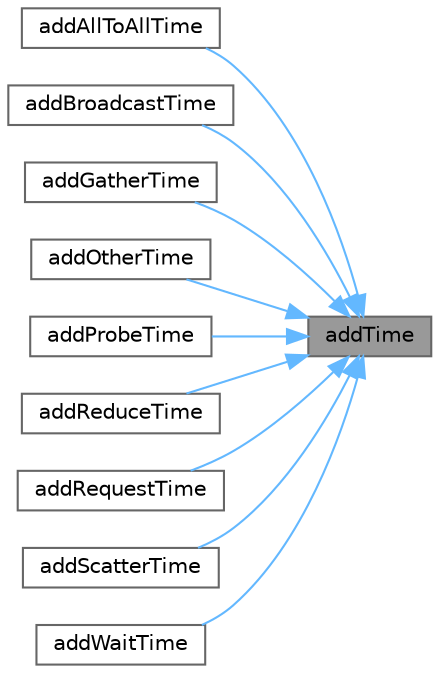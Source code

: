 digraph "addTime"
{
 // LATEX_PDF_SIZE
  bgcolor="transparent";
  edge [fontname=Helvetica,fontsize=10,labelfontname=Helvetica,labelfontsize=10];
  node [fontname=Helvetica,fontsize=10,shape=box,height=0.2,width=0.4];
  rankdir="RL";
  Node1 [id="Node000001",label="addTime",height=0.2,width=0.4,color="gray40", fillcolor="grey60", style="filled", fontcolor="black",tooltip=" "];
  Node1 -> Node2 [id="edge1_Node000001_Node000002",dir="back",color="steelblue1",style="solid",tooltip=" "];
  Node2 [id="Node000002",label="addAllToAllTime",height=0.2,width=0.4,color="grey40", fillcolor="white", style="filled",URL="$classFoam_1_1profilingPstream.html#a291d3c53c8f2000951c9c6b2ce72d816",tooltip=" "];
  Node1 -> Node3 [id="edge2_Node000001_Node000003",dir="back",color="steelblue1",style="solid",tooltip=" "];
  Node3 [id="Node000003",label="addBroadcastTime",height=0.2,width=0.4,color="grey40", fillcolor="white", style="filled",URL="$classFoam_1_1profilingPstream.html#a222ef454876d3fdf0fb4aaa2e4f686e4",tooltip=" "];
  Node1 -> Node4 [id="edge3_Node000001_Node000004",dir="back",color="steelblue1",style="solid",tooltip=" "];
  Node4 [id="Node000004",label="addGatherTime",height=0.2,width=0.4,color="grey40", fillcolor="white", style="filled",URL="$classFoam_1_1profilingPstream.html#a82a1fd15e382eefe6a754432cbe0b3da",tooltip=" "];
  Node1 -> Node5 [id="edge4_Node000001_Node000005",dir="back",color="steelblue1",style="solid",tooltip=" "];
  Node5 [id="Node000005",label="addOtherTime",height=0.2,width=0.4,color="grey40", fillcolor="white", style="filled",URL="$classFoam_1_1profilingPstream.html#a452a70c0a67400ece725780a39b39a51",tooltip=" "];
  Node1 -> Node6 [id="edge5_Node000001_Node000006",dir="back",color="steelblue1",style="solid",tooltip=" "];
  Node6 [id="Node000006",label="addProbeTime",height=0.2,width=0.4,color="grey40", fillcolor="white", style="filled",URL="$classFoam_1_1profilingPstream.html#ae039e76baef28f875dea2707ed57dc60",tooltip=" "];
  Node1 -> Node7 [id="edge6_Node000001_Node000007",dir="back",color="steelblue1",style="solid",tooltip=" "];
  Node7 [id="Node000007",label="addReduceTime",height=0.2,width=0.4,color="grey40", fillcolor="white", style="filled",URL="$classFoam_1_1profilingPstream.html#a0de2985e072257fa7b58045ba1a993c2",tooltip=" "];
  Node1 -> Node8 [id="edge7_Node000001_Node000008",dir="back",color="steelblue1",style="solid",tooltip=" "];
  Node8 [id="Node000008",label="addRequestTime",height=0.2,width=0.4,color="grey40", fillcolor="white", style="filled",URL="$classFoam_1_1profilingPstream.html#a97103fd7f061e09e0c436739079dd259",tooltip=" "];
  Node1 -> Node9 [id="edge8_Node000001_Node000009",dir="back",color="steelblue1",style="solid",tooltip=" "];
  Node9 [id="Node000009",label="addScatterTime",height=0.2,width=0.4,color="grey40", fillcolor="white", style="filled",URL="$classFoam_1_1profilingPstream.html#a5aa110989e9e7826426a8eafaaaf8f91",tooltip=" "];
  Node1 -> Node10 [id="edge9_Node000001_Node000010",dir="back",color="steelblue1",style="solid",tooltip=" "];
  Node10 [id="Node000010",label="addWaitTime",height=0.2,width=0.4,color="grey40", fillcolor="white", style="filled",URL="$classFoam_1_1profilingPstream.html#a7308c799ff1bd72b7becf2b953de416c",tooltip=" "];
}
